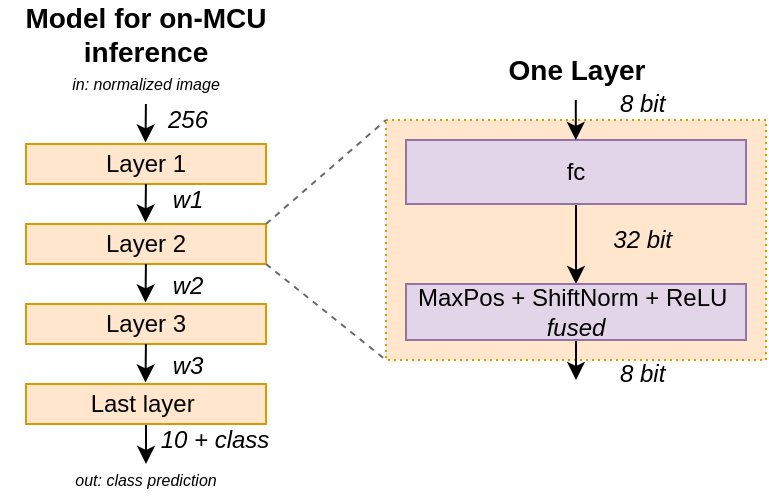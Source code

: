 <mxfile scale="2" border="0" version="24.2.5" type="device">
  <diagram name="Seite-1" id="eYls12pk38ChyRsIaMzn">
    <mxGraphModel dx="521" dy="303" grid="1" gridSize="10" guides="1" tooltips="1" connect="1" arrows="1" fold="1" page="1" pageScale="1" pageWidth="1169" pageHeight="1654" math="0" shadow="0">
      <root>
        <mxCell id="0" />
        <mxCell id="1" parent="0" />
        <mxCell id="90ayUfb-X1jxF-5PFBxL-4" value="" style="rounded=0;whiteSpace=wrap;html=1;dashed=1;dashPattern=1 2;fillColor=#ffe6cc;strokeColor=#d79b00;" parent="1" vertex="1">
          <mxGeometry x="330" y="317.99" width="190" height="120" as="geometry" />
        </mxCell>
        <mxCell id="SWkeCZHJfMXZ8Tbdegt--1" style="edgeStyle=orthogonalEdgeStyle;rounded=0;orthogonalLoop=1;jettySize=auto;html=1;entryX=0.5;entryY=0;entryDx=0;entryDy=0;" edge="1" parent="1" source="fzVLtD4s_GmzEl5ITfrU-1" target="fzVLtD4s_GmzEl5ITfrU-3">
          <mxGeometry relative="1" as="geometry">
            <Array as="points">
              <mxPoint x="425" y="380" />
              <mxPoint x="425" y="380" />
            </Array>
          </mxGeometry>
        </mxCell>
        <mxCell id="fzVLtD4s_GmzEl5ITfrU-1" value="fc" style="rounded=0;whiteSpace=wrap;html=1;fillColor=#e1d5e7;strokeColor=#9673a6;" parent="1" vertex="1">
          <mxGeometry x="340" y="327.99" width="170" height="32.01" as="geometry" />
        </mxCell>
        <mxCell id="90ayUfb-X1jxF-5PFBxL-7" value="" style="edgeStyle=orthogonalEdgeStyle;rounded=0;orthogonalLoop=1;jettySize=auto;html=1;" parent="1" source="fzVLtD4s_GmzEl5ITfrU-3" edge="1">
          <mxGeometry relative="1" as="geometry">
            <mxPoint x="425" y="447.99" as="targetPoint" />
          </mxGeometry>
        </mxCell>
        <mxCell id="fzVLtD4s_GmzEl5ITfrU-3" value="MaxPos + ShiftNorm + ReLU&amp;nbsp;&lt;div&gt;&lt;i&gt;fused&lt;/i&gt;&lt;/div&gt;" style="rounded=0;whiteSpace=wrap;html=1;fillColor=#e1d5e7;strokeColor=#9673a6;" parent="1" vertex="1">
          <mxGeometry x="340" y="400" width="170" height="27.99" as="geometry" />
        </mxCell>
        <mxCell id="90ayUfb-X1jxF-5PFBxL-5" value="One Layer" style="text;html=1;align=center;verticalAlign=middle;whiteSpace=wrap;rounded=0;fontSize=14;fontStyle=1" parent="1" vertex="1">
          <mxGeometry x="382.5" y="277.99" width="85" height="30" as="geometry" />
        </mxCell>
        <mxCell id="90ayUfb-X1jxF-5PFBxL-8" value="" style="edgeStyle=orthogonalEdgeStyle;rounded=0;orthogonalLoop=1;jettySize=auto;html=1;entryX=0.5;entryY=0;entryDx=0;entryDy=0;" parent="1" edge="1">
          <mxGeometry relative="1" as="geometry">
            <mxPoint x="424.9" y="307.99" as="sourcePoint" />
            <mxPoint x="424.9" y="327.99" as="targetPoint" />
          </mxGeometry>
        </mxCell>
        <mxCell id="90ayUfb-X1jxF-5PFBxL-10" value="Layer 1" style="rounded=0;whiteSpace=wrap;html=1;fillColor=#ffe6cc;strokeColor=#d79b00;" parent="1" vertex="1">
          <mxGeometry x="150" y="330" width="120" height="20" as="geometry" />
        </mxCell>
        <mxCell id="90ayUfb-X1jxF-5PFBxL-12" style="edgeStyle=orthogonalEdgeStyle;rounded=0;orthogonalLoop=1;jettySize=auto;html=1;entryX=0.498;entryY=-0.038;entryDx=0;entryDy=0;startArrow=none;startFill=0;entryPerimeter=0;" parent="1" target="90ayUfb-X1jxF-5PFBxL-10" edge="1">
          <mxGeometry relative="1" as="geometry">
            <mxPoint x="209.955" y="310" as="sourcePoint" />
            <mxPoint x="209.95" y="340" as="targetPoint" />
          </mxGeometry>
        </mxCell>
        <mxCell id="90ayUfb-X1jxF-5PFBxL-14" value="256" style="text;html=1;align=center;verticalAlign=middle;whiteSpace=wrap;rounded=0;fontStyle=2" parent="1" vertex="1">
          <mxGeometry x="216" y="310" width="30" height="15" as="geometry" />
        </mxCell>
        <mxCell id="90ayUfb-X1jxF-5PFBxL-20" value="Layer 2" style="rounded=0;whiteSpace=wrap;html=1;fillColor=#ffe6cc;strokeColor=#d79b00;" parent="1" vertex="1">
          <mxGeometry x="150" y="370" width="120" height="20" as="geometry" />
        </mxCell>
        <mxCell id="90ayUfb-X1jxF-5PFBxL-21" style="edgeStyle=orthogonalEdgeStyle;rounded=0;orthogonalLoop=1;jettySize=auto;html=1;entryX=0.498;entryY=-0.038;entryDx=0;entryDy=0;startArrow=none;startFill=0;entryPerimeter=0;" parent="1" target="90ayUfb-X1jxF-5PFBxL-20" edge="1">
          <mxGeometry relative="1" as="geometry">
            <mxPoint x="209.955" y="350" as="sourcePoint" />
            <mxPoint x="209.95" y="380" as="targetPoint" />
          </mxGeometry>
        </mxCell>
        <mxCell id="90ayUfb-X1jxF-5PFBxL-22" value="w1" style="text;html=1;align=center;verticalAlign=middle;whiteSpace=wrap;rounded=0;fontStyle=2" parent="1" vertex="1">
          <mxGeometry x="216" y="350" width="30" height="15" as="geometry" />
        </mxCell>
        <mxCell id="90ayUfb-X1jxF-5PFBxL-23" value="Layer 3" style="rounded=0;whiteSpace=wrap;html=1;fillColor=#ffe6cc;strokeColor=#d79b00;" parent="1" vertex="1">
          <mxGeometry x="150" y="410" width="120" height="20" as="geometry" />
        </mxCell>
        <mxCell id="90ayUfb-X1jxF-5PFBxL-24" style="edgeStyle=orthogonalEdgeStyle;rounded=0;orthogonalLoop=1;jettySize=auto;html=1;entryX=0.498;entryY=-0.038;entryDx=0;entryDy=0;startArrow=none;startFill=0;entryPerimeter=0;" parent="1" target="90ayUfb-X1jxF-5PFBxL-23" edge="1">
          <mxGeometry relative="1" as="geometry">
            <mxPoint x="209.955" y="390" as="sourcePoint" />
            <mxPoint x="209.95" y="420" as="targetPoint" />
          </mxGeometry>
        </mxCell>
        <mxCell id="90ayUfb-X1jxF-5PFBxL-25" value="w2" style="text;html=1;align=center;verticalAlign=middle;whiteSpace=wrap;rounded=0;fontStyle=2" parent="1" vertex="1">
          <mxGeometry x="216" y="393" width="30" height="15" as="geometry" />
        </mxCell>
        <mxCell id="90ayUfb-X1jxF-5PFBxL-35" style="edgeStyle=orthogonalEdgeStyle;rounded=0;orthogonalLoop=1;jettySize=auto;html=1;entryX=0.5;entryY=0;entryDx=0;entryDy=0;" parent="1" source="90ayUfb-X1jxF-5PFBxL-26" edge="1">
          <mxGeometry relative="1" as="geometry">
            <mxPoint x="210" y="490" as="targetPoint" />
          </mxGeometry>
        </mxCell>
        <mxCell id="90ayUfb-X1jxF-5PFBxL-26" value="Last layer&amp;nbsp;" style="rounded=0;whiteSpace=wrap;html=1;fillColor=#ffe6cc;strokeColor=#d79b00;" parent="1" vertex="1">
          <mxGeometry x="150" y="450" width="120" height="20" as="geometry" />
        </mxCell>
        <mxCell id="90ayUfb-X1jxF-5PFBxL-27" style="edgeStyle=orthogonalEdgeStyle;rounded=0;orthogonalLoop=1;jettySize=auto;html=1;entryX=0.498;entryY=-0.038;entryDx=0;entryDy=0;startArrow=none;startFill=0;entryPerimeter=0;" parent="1" target="90ayUfb-X1jxF-5PFBxL-26" edge="1">
          <mxGeometry relative="1" as="geometry">
            <mxPoint x="209.955" y="430" as="sourcePoint" />
            <mxPoint x="209.95" y="460" as="targetPoint" />
          </mxGeometry>
        </mxCell>
        <mxCell id="90ayUfb-X1jxF-5PFBxL-28" value="w3" style="text;html=1;align=center;verticalAlign=middle;whiteSpace=wrap;rounded=0;fontStyle=2" parent="1" vertex="1">
          <mxGeometry x="216" y="433" width="30" height="15" as="geometry" />
        </mxCell>
        <mxCell id="90ayUfb-X1jxF-5PFBxL-36" value="10 + class" style="text;html=1;align=center;verticalAlign=middle;whiteSpace=wrap;rounded=0;fontStyle=2" parent="1" vertex="1">
          <mxGeometry x="211.5" y="470" width="65" height="15" as="geometry" />
        </mxCell>
        <mxCell id="90ayUfb-X1jxF-5PFBxL-37" value="out: class prediction" style="text;html=1;align=center;verticalAlign=middle;whiteSpace=wrap;rounded=0;fontStyle=2;fontSize=8;" parent="1" vertex="1">
          <mxGeometry x="150" y="490" width="120" height="15" as="geometry" />
        </mxCell>
        <mxCell id="90ayUfb-X1jxF-5PFBxL-38" value="in: normalized image" style="text;html=1;align=center;verticalAlign=middle;whiteSpace=wrap;rounded=0;fontStyle=2;fontSize=8;" parent="1" vertex="1">
          <mxGeometry x="150" y="292.99" width="120" height="15" as="geometry" />
        </mxCell>
        <mxCell id="90ayUfb-X1jxF-5PFBxL-39" value="Model&amp;nbsp;&lt;span style=&quot;background-color: initial;&quot;&gt;for on-MCU inference&lt;/span&gt;" style="text;html=1;align=center;verticalAlign=middle;whiteSpace=wrap;rounded=0;fontSize=14;fontStyle=1" parent="1" vertex="1">
          <mxGeometry x="137" y="260" width="146" height="30" as="geometry" />
        </mxCell>
        <mxCell id="90ayUfb-X1jxF-5PFBxL-40" value="" style="endArrow=none;html=1;strokeWidth=1;rounded=0;entryX=0;entryY=0;entryDx=0;entryDy=0;dashed=1;strokeColor=#696969;" parent="1" target="90ayUfb-X1jxF-5PFBxL-4" edge="1">
          <mxGeometry width="50" height="50" relative="1" as="geometry">
            <mxPoint x="270" y="370" as="sourcePoint" />
            <mxPoint x="320" y="320" as="targetPoint" />
          </mxGeometry>
        </mxCell>
        <mxCell id="90ayUfb-X1jxF-5PFBxL-41" value="" style="endArrow=none;html=1;strokeWidth=1;rounded=0;entryX=0;entryY=1;entryDx=0;entryDy=0;dashed=1;strokeColor=#696969;" parent="1" target="90ayUfb-X1jxF-5PFBxL-4" edge="1">
          <mxGeometry width="50" height="50" relative="1" as="geometry">
            <mxPoint x="270" y="390" as="sourcePoint" />
            <mxPoint x="330" y="355" as="targetPoint" />
          </mxGeometry>
        </mxCell>
        <mxCell id="SWkeCZHJfMXZ8Tbdegt--2" value="32 bit&amp;nbsp;" style="text;html=1;align=center;verticalAlign=middle;whiteSpace=wrap;rounded=0;fontStyle=2" vertex="1" parent="1">
          <mxGeometry x="440" y="370" width="40" height="15" as="geometry" />
        </mxCell>
        <mxCell id="SWkeCZHJfMXZ8Tbdegt--3" value="8 bit&amp;nbsp;" style="text;html=1;align=center;verticalAlign=middle;whiteSpace=wrap;rounded=0;fontStyle=2" vertex="1" parent="1">
          <mxGeometry x="440" y="437.99" width="40" height="15" as="geometry" />
        </mxCell>
        <mxCell id="SWkeCZHJfMXZ8Tbdegt--6" value="8 bit&amp;nbsp;" style="text;html=1;align=center;verticalAlign=middle;whiteSpace=wrap;rounded=0;fontStyle=2" vertex="1" parent="1">
          <mxGeometry x="440" y="302.99" width="40" height="15" as="geometry" />
        </mxCell>
      </root>
    </mxGraphModel>
  </diagram>
</mxfile>
